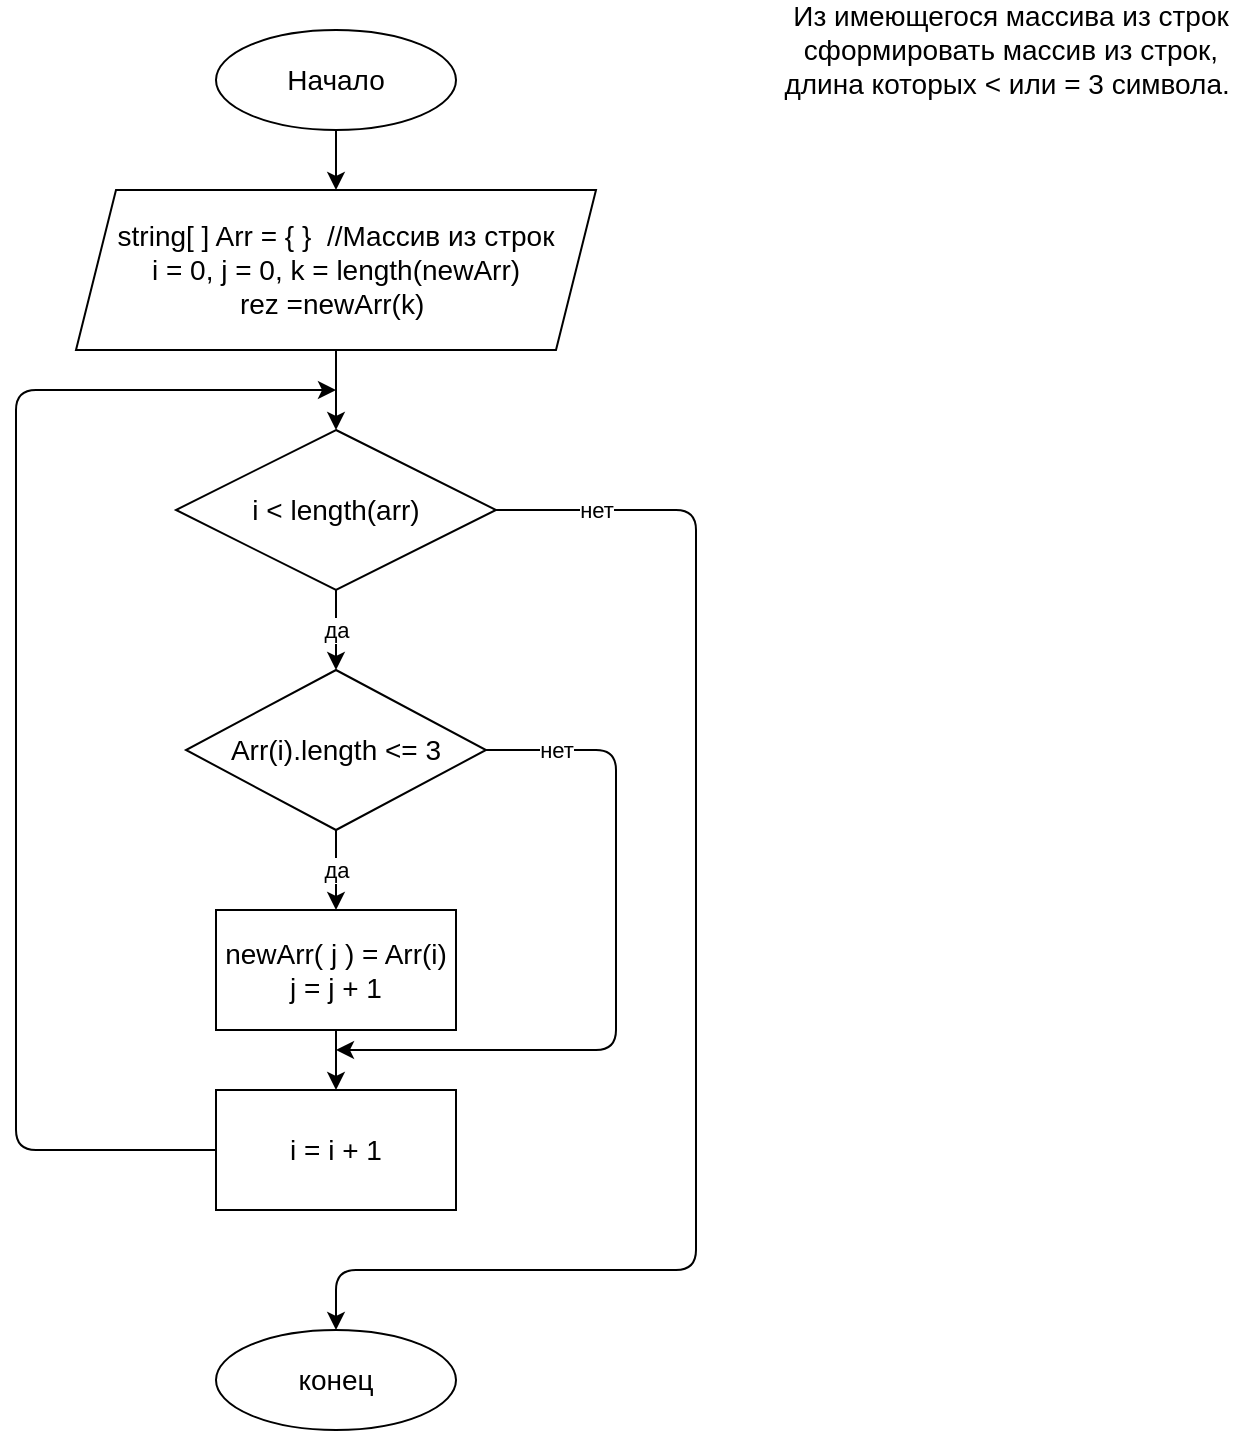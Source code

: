 <mxfile>
    <diagram id="7OpQGK_ZxRmKuOdx2Hto" name="Страница 1">
        <mxGraphModel dx="815" dy="593" grid="1" gridSize="10" guides="1" tooltips="1" connect="1" arrows="1" fold="1" page="1" pageScale="1" pageWidth="827" pageHeight="1169" math="0" shadow="0">
            <root>
                <mxCell id="0"/>
                <mxCell id="1" parent="0"/>
                <mxCell id="18" value="" style="edgeStyle=none;html=1;" edge="1" parent="1" source="2" target="3">
                    <mxGeometry relative="1" as="geometry"/>
                </mxCell>
                <mxCell id="2" value="&lt;font style=&quot;font-size: 14px&quot;&gt;Начало&lt;/font&gt;" style="ellipse;whiteSpace=wrap;html=1;" vertex="1" parent="1">
                    <mxGeometry x="260" y="40" width="120" height="50" as="geometry"/>
                </mxCell>
                <mxCell id="10" value="" style="edgeStyle=none;html=1;" edge="1" parent="1" source="3" target="4">
                    <mxGeometry relative="1" as="geometry"/>
                </mxCell>
                <mxCell id="3" value="&lt;font style=&quot;font-size: 14px&quot;&gt;string[ ] Arr = { }&amp;nbsp; //Массив из строк&lt;br&gt;i = 0, j = 0, k = length(newArr)&lt;br&gt;rez =newArr(k)&amp;nbsp;&lt;/font&gt;" style="shape=parallelogram;perimeter=parallelogramPerimeter;whiteSpace=wrap;html=1;fixedSize=1;" vertex="1" parent="1">
                    <mxGeometry x="190" y="120" width="260" height="80" as="geometry"/>
                </mxCell>
                <mxCell id="11" value="да" style="edgeStyle=none;html=1;" edge="1" parent="1" source="4" target="6">
                    <mxGeometry relative="1" as="geometry"/>
                </mxCell>
                <mxCell id="17" value="нет" style="edgeStyle=none;html=1;" edge="1" parent="1" source="4" target="15">
                    <mxGeometry x="-0.855" relative="1" as="geometry">
                        <Array as="points">
                            <mxPoint x="500" y="280"/>
                            <mxPoint x="500" y="490"/>
                            <mxPoint x="500" y="660"/>
                            <mxPoint x="320" y="660"/>
                        </Array>
                        <mxPoint as="offset"/>
                    </mxGeometry>
                </mxCell>
                <mxCell id="4" value="&lt;font style=&quot;font-size: 14px&quot;&gt;i &amp;lt; length(arr)&lt;/font&gt;" style="rhombus;whiteSpace=wrap;html=1;" vertex="1" parent="1">
                    <mxGeometry x="240" y="240" width="160" height="80" as="geometry"/>
                </mxCell>
                <mxCell id="9" value="нет" style="edgeStyle=none;html=1;exitX=1;exitY=0.5;exitDx=0;exitDy=0;" edge="1" parent="1" source="6">
                    <mxGeometry x="-0.803" relative="1" as="geometry">
                        <mxPoint x="320" y="550" as="targetPoint"/>
                        <Array as="points">
                            <mxPoint x="460" y="400"/>
                            <mxPoint x="460" y="490"/>
                            <mxPoint x="460" y="520"/>
                            <mxPoint x="460" y="550"/>
                        </Array>
                        <mxPoint as="offset"/>
                    </mxGeometry>
                </mxCell>
                <mxCell id="12" value="да" style="edgeStyle=none;html=1;" edge="1" parent="1" source="6" target="7">
                    <mxGeometry relative="1" as="geometry"/>
                </mxCell>
                <mxCell id="6" value="&lt;font style=&quot;font-size: 14px&quot;&gt;Arr(i).length &amp;lt;= 3&lt;/font&gt;" style="rhombus;whiteSpace=wrap;html=1;" vertex="1" parent="1">
                    <mxGeometry x="245" y="360" width="150" height="80" as="geometry"/>
                </mxCell>
                <mxCell id="13" value="" style="edgeStyle=none;html=1;" edge="1" parent="1" source="7" target="8">
                    <mxGeometry relative="1" as="geometry"/>
                </mxCell>
                <mxCell id="7" value="&lt;font style=&quot;font-size: 14px&quot;&gt;newArr( j ) = Arr(i)&lt;br&gt;j = j + 1&lt;/font&gt;" style="rounded=0;whiteSpace=wrap;html=1;" vertex="1" parent="1">
                    <mxGeometry x="260" y="480" width="120" height="60" as="geometry"/>
                </mxCell>
                <mxCell id="14" style="edgeStyle=none;html=1;" edge="1" parent="1" source="8">
                    <mxGeometry relative="1" as="geometry">
                        <mxPoint x="320" y="220" as="targetPoint"/>
                        <Array as="points">
                            <mxPoint x="160" y="600"/>
                            <mxPoint x="160" y="400"/>
                            <mxPoint x="160" y="220"/>
                        </Array>
                    </mxGeometry>
                </mxCell>
                <mxCell id="8" value="&lt;font style=&quot;font-size: 14px&quot;&gt;i = i + 1&lt;/font&gt;" style="rounded=0;whiteSpace=wrap;html=1;" vertex="1" parent="1">
                    <mxGeometry x="260" y="570" width="120" height="60" as="geometry"/>
                </mxCell>
                <mxCell id="15" value="&lt;font style=&quot;font-size: 14px&quot;&gt;конец&lt;/font&gt;" style="ellipse;whiteSpace=wrap;html=1;" vertex="1" parent="1">
                    <mxGeometry x="260" y="690" width="120" height="50" as="geometry"/>
                </mxCell>
                <mxCell id="19" value="&lt;font style=&quot;font-size: 14px&quot;&gt;&lt;font&gt;Из имеющегося массива из строк&lt;br&gt;&amp;nbsp;сформировать массив из строк,&amp;nbsp;&lt;br&gt;&lt;/font&gt;длина которых &amp;lt; или = 3 символа.&amp;nbsp;&lt;/font&gt;" style="text;html=1;align=center;verticalAlign=middle;resizable=0;points=[];autosize=1;strokeColor=none;fillColor=none;" vertex="1" parent="1">
                    <mxGeometry x="537" y="25" width="240" height="50" as="geometry"/>
                </mxCell>
            </root>
        </mxGraphModel>
    </diagram>
</mxfile>